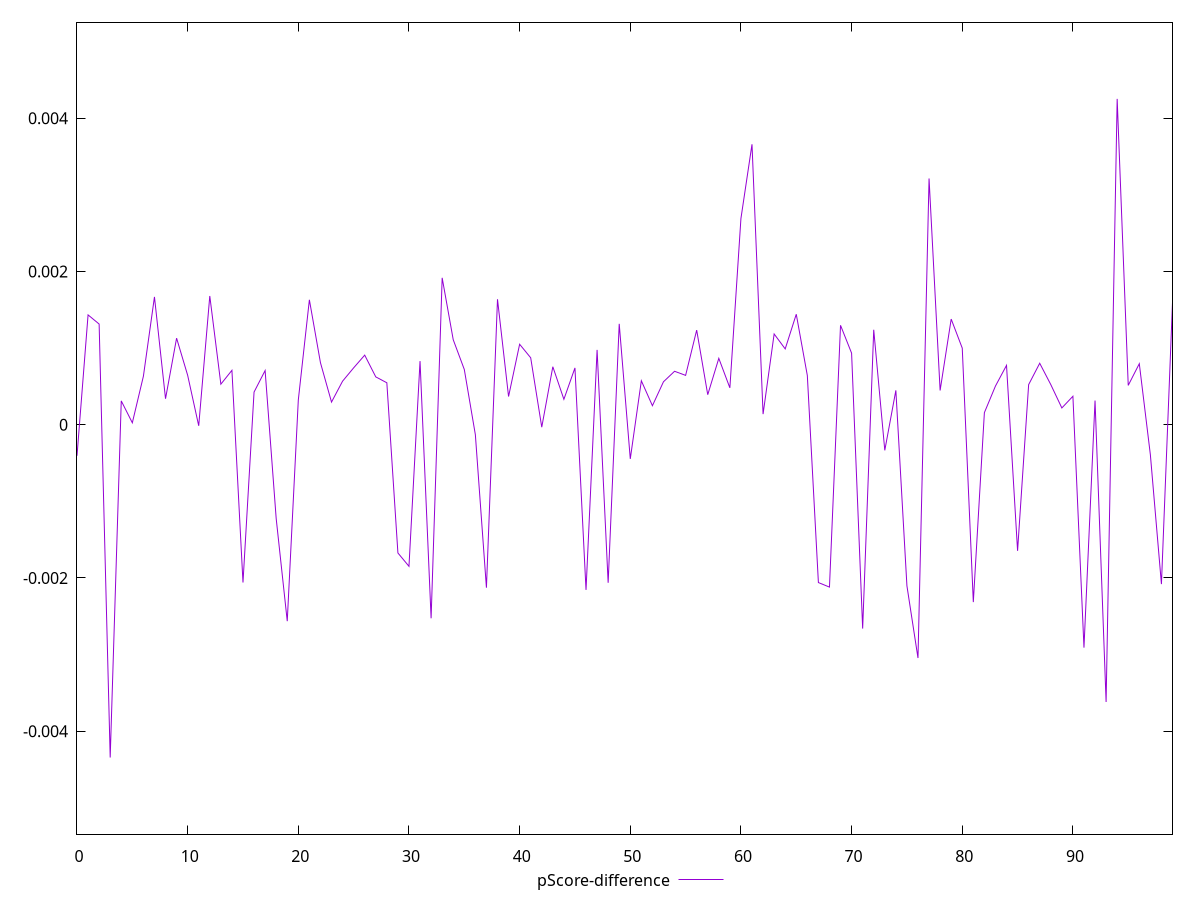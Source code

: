 reset

$pScoreDifference <<EOF
0 -0.0004050965044680721
1 0.00143401813397237
2 0.0013144729756724427
3 -0.004344214249731748
4 0.0003116179510156414
5 0.000025545474613197783
6 0.000633664038702797
7 0.001669028438320952
8 0.0003399575813264333
9 0.00113036294926383
10 0.0006454829646440619
11 -0.000013518357088959654
12 0.0016806461461840172
13 0.000529624048519306
14 0.0007105932147747351
15 -0.0020596300084860797
16 0.00042671615076805836
17 0.0007075638201784473
18 -0.0012238538006995592
19 -0.002563873518994786
20 0.00032386018507268854
21 0.0016310754208181955
22 0.0008105151166668545
23 0.0002959863007807595
24 0.0005688916227308827
25 0.0007427808124736979
26 0.0009088056000968736
27 0.0006247621150985427
28 0.0005480457146171958
29 -0.0016738187490968892
30 -0.0018481012513322792
31 0.0008306917812999082
32 -0.0025264393690851428
33 0.0019180212505189864
34 0.00110997251662881
35 0.000721735104898924
36 -0.0001297703476415002
37 -0.002127635383276427
38 0.0016381383413213157
39 0.00036873383078761535
40 0.0010509503598199466
41 0.000874295509626033
42 -0.000031457482543961746
43 0.0007572745289375904
44 0.0003322233131750618
45 0.0007420556861139627
46 -0.00215647915873618
47 0.0009770222072961188
48 -0.0020627596002689152
49 0.0013175467128967444
50 -0.00044585343737157945
51 0.0005740365572589612
52 0.00024860314469266065
53 0.000561047737725473
54 0.0006981074186553915
55 0.0006446304213183485
56 0.0012355101795544776
57 0.00039223100184038184
58 0.0008669990083338686
59 0.00048160375407491074
60 0.002692524907001115
61 0.0036612270940342695
62 0.00013889956668755588
63 0.0011851119634651575
64 0.000990138240153926
65 0.001442800549687373
66 0.000642803349579113
67 -0.0020601189683385757
68 -0.0021191931320956314
69 0.0012982456519708974
70 0.0009347338255092374
71 -0.002660471979593737
72 0.0012398034915497291
73 -0.000334282016688503
74 0.0004488722637808751
75 -0.0021027135984792444
76 -0.0030449702116295274
77 0.0032150267704680324
78 0.0004475118064160011
79 0.0013794635901169805
80 0.0010003999758870785
81 -0.0023154394092721464
82 0.00015787846816317508
83 0.0005050206378909294
84 0.0007751270110186725
85 -0.0016455737463625386
86 0.0005238464798145159
87 0.0008026998705044086
88 0.0005247071335381381
89 0.00021931131420060979
90 0.00037184435036718977
91 -0.00290946630667277
92 0.0003156166692286355
93 -0.003618870263811136
94 0.00425381462724439
95 0.0005138832912573443
96 0.0007969856230272132
97 -0.0003908789048587824
98 -0.0020804724547198727
99 0.0015958442733498002
EOF

set key outside below
set xrange [0:99]
set yrange [-0.005344214249731748:0.00525381462724439]
set trange [-0.005344214249731748:0.00525381462724439]
set terminal svg size 640, 500 enhanced background rgb 'white'
set output "reports/report_00030_2021-02-24T20-42-31.540Z/largest-contentful-paint/samples/music/pScore-difference/values.svg"

plot $pScoreDifference title "pScore-difference" with line

reset
